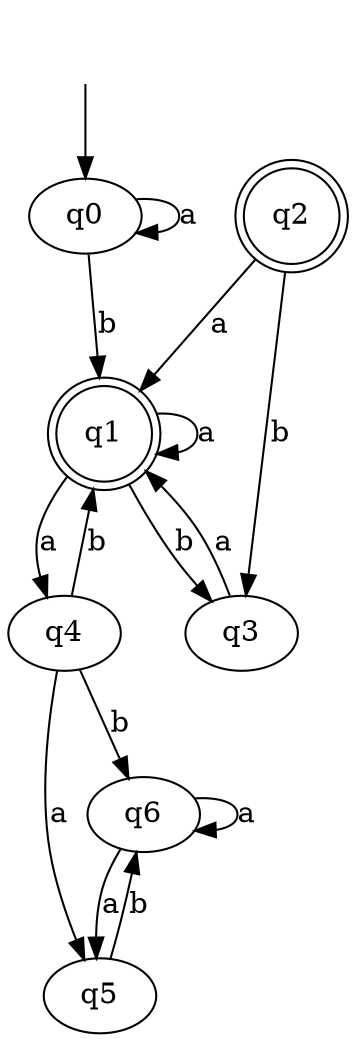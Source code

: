digraph {
	start [style = "invis"]
	start -> "q0"
	"q0"
	"q0" -> "q0"
[label = "a"]	"q1" [shape=doublecircle]
	"q0" -> "q1"
[label = "b"]	"q1" -> "q1"
[label = "a"]	"q4"
	"q1" -> "q4"
[label = "a"]	"q3"
	"q1" -> "q3"
[label = "b"]	"q4" -> "q1"
[label = "b"]	"q5"
	"q4" -> "q5"
[label = "a"]	"q6"
	"q4" -> "q6"
[label = "b"]	"q3" -> "q1"
[label = "a"]	"q2" [shape=doublecircle]
	"q2" -> "q1"
[label = "a"]	"q2" -> "q3"
[label = "b"]	"q5" -> "q6"
[label = "b"]	"q6" -> "q5"
[label = "a"]	"q6" -> "q6"
[label = "a"]}
